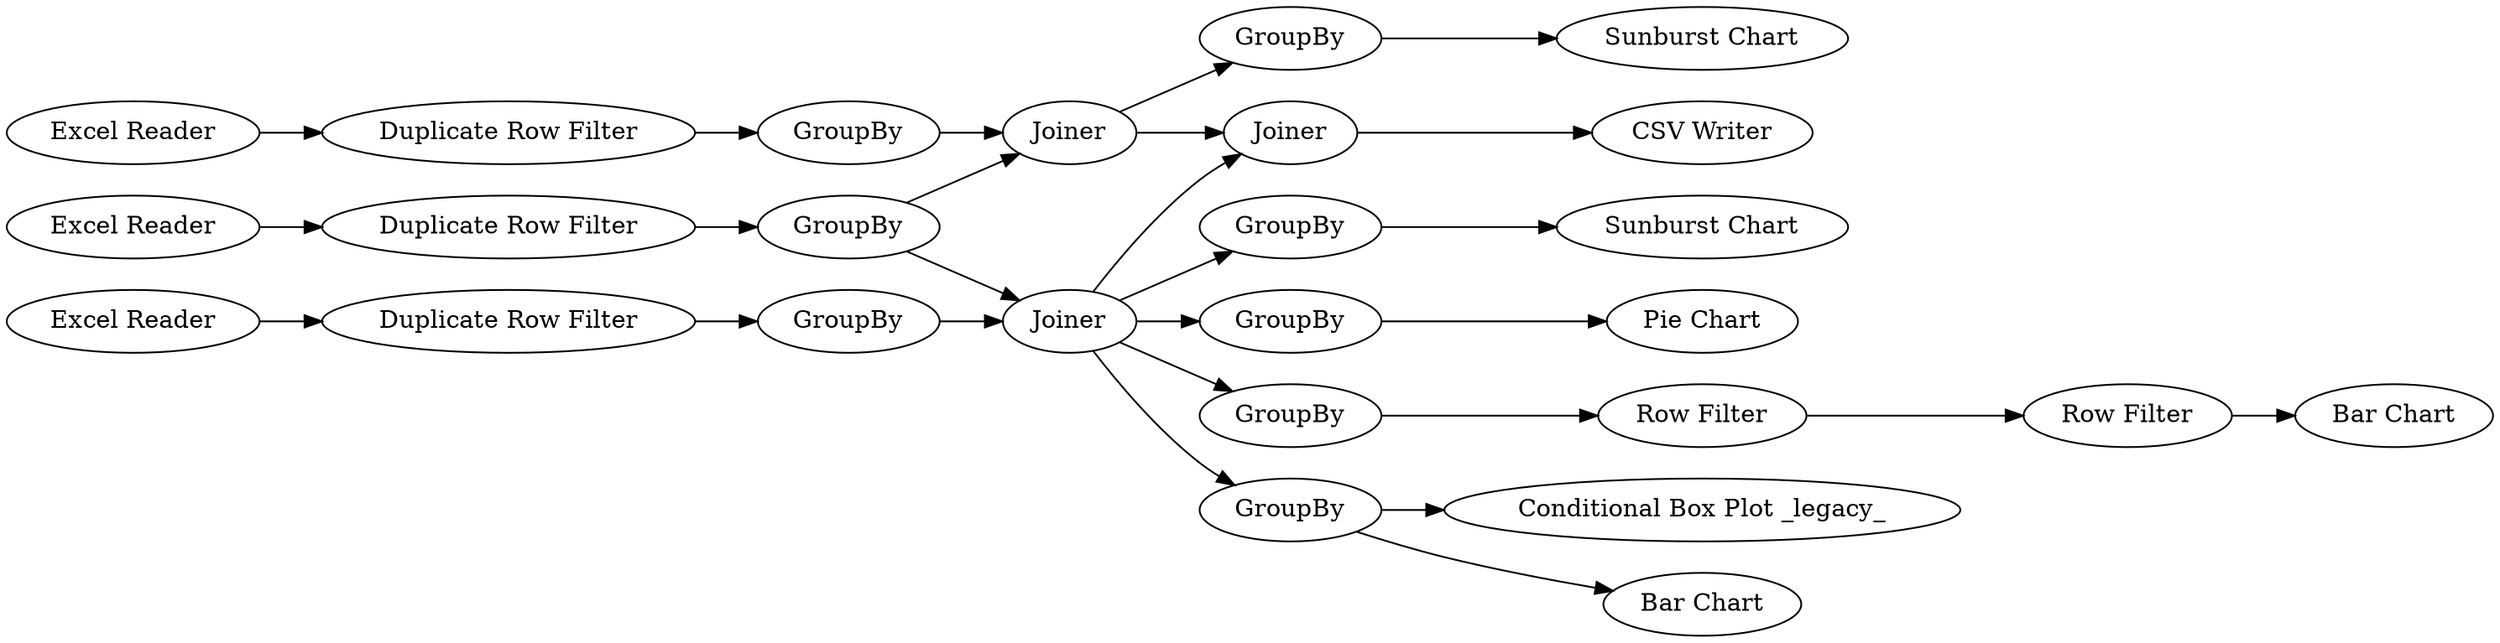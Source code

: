 digraph {
	"6533939662619623548_38" [label="Row Filter"]
	"6533939662619623548_27" [label="Duplicate Row Filter"]
	"6533939662619623548_26" [label="Duplicate Row Filter"]
	"6533939662619623548_10" [label=GroupBy]
	"6533939662619623548_18" [label="Bar Chart"]
	"6533939662619623548_40" [label="Pie Chart"]
	"6533939662619623548_36" [label="Conditional Box Plot _legacy_"]
	"6533939662619623548_6" [label=GroupBy]
	"6533939662619623548_19" [label=GroupBy]
	"6533939662619623548_5" [label=GroupBy]
	"6533939662619623548_28" [label="Duplicate Row Filter"]
	"6533939662619623548_2" [label="Excel Reader"]
	"6533939662619623548_44" [label=GroupBy]
	"6533939662619623548_1" [label="Excel Reader"]
	"6533939662619623548_45" [label="Sunburst Chart"]
	"6533939662619623548_39" [label="Row Filter"]
	"6533939662619623548_29" [label=Joiner]
	"6533939662619623548_4" [label=GroupBy]
	"6533939662619623548_13" [label=Joiner]
	"6533939662619623548_3" [label="Excel Reader"]
	"6533939662619623548_35" [label=GroupBy]
	"6533939662619623548_37" [label="CSV Writer"]
	"6533939662619623548_9" [label=Joiner]
	"6533939662619623548_21" [label="Sunburst Chart"]
	"6533939662619623548_31" [label="Bar Chart"]
	"6533939662619623548_17" [label=GroupBy]
	"6533939662619623548_9" -> "6533939662619623548_17"
	"6533939662619623548_29" -> "6533939662619623548_37"
	"6533939662619623548_9" -> "6533939662619623548_10"
	"6533939662619623548_6" -> "6533939662619623548_9"
	"6533939662619623548_28" -> "6533939662619623548_6"
	"6533939662619623548_39" -> "6533939662619623548_31"
	"6533939662619623548_1" -> "6533939662619623548_26"
	"6533939662619623548_38" -> "6533939662619623548_39"
	"6533939662619623548_19" -> "6533939662619623548_36"
	"6533939662619623548_5" -> "6533939662619623548_9"
	"6533939662619623548_9" -> "6533939662619623548_29"
	"6533939662619623548_26" -> "6533939662619623548_4"
	"6533939662619623548_44" -> "6533939662619623548_45"
	"6533939662619623548_3" -> "6533939662619623548_28"
	"6533939662619623548_9" -> "6533939662619623548_44"
	"6533939662619623548_2" -> "6533939662619623548_27"
	"6533939662619623548_10" -> "6533939662619623548_38"
	"6533939662619623548_4" -> "6533939662619623548_13"
	"6533939662619623548_27" -> "6533939662619623548_5"
	"6533939662619623548_19" -> "6533939662619623548_18"
	"6533939662619623548_13" -> "6533939662619623548_29"
	"6533939662619623548_6" -> "6533939662619623548_13"
	"6533939662619623548_13" -> "6533939662619623548_35"
	"6533939662619623548_17" -> "6533939662619623548_40"
	"6533939662619623548_35" -> "6533939662619623548_21"
	"6533939662619623548_9" -> "6533939662619623548_19"
	rankdir=LR
}
